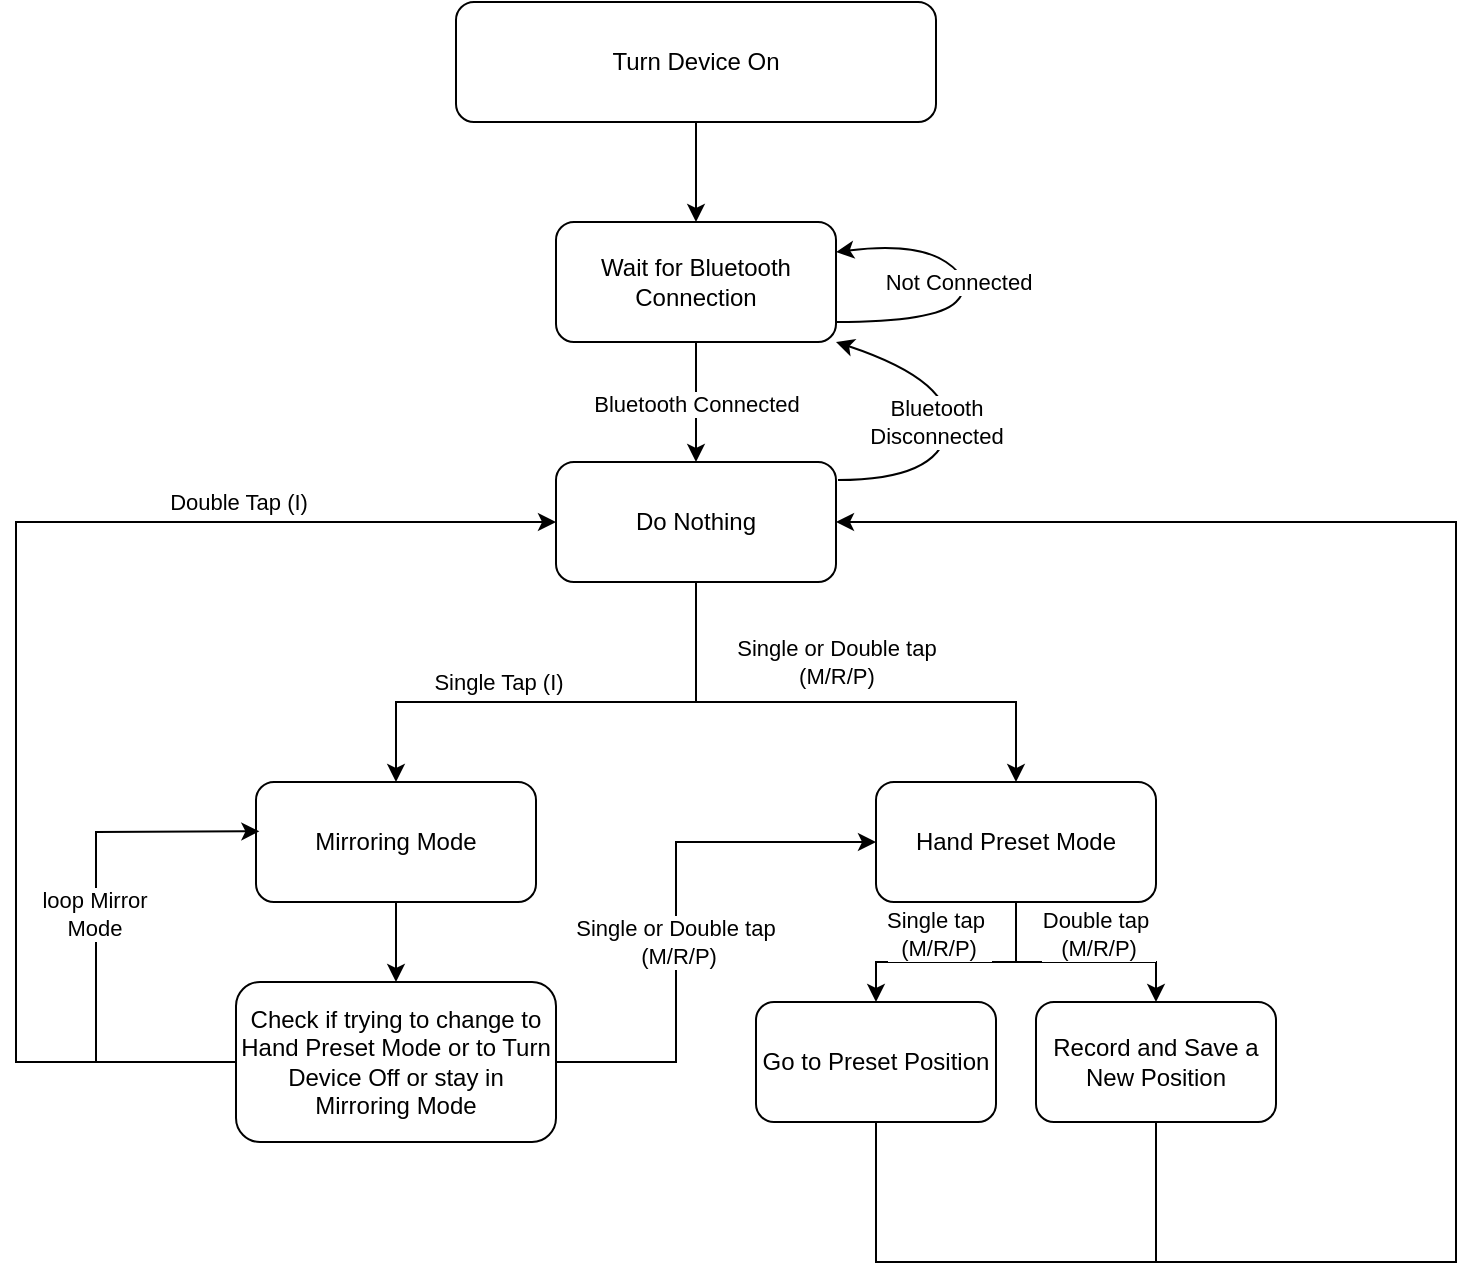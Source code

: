 <mxfile version="21.1.2" type="device">
  <diagram name="Page-1" id="pkLAPUCV8nbZUWdwTFHu">
    <mxGraphModel dx="791" dy="2620" grid="1" gridSize="10" guides="1" tooltips="1" connect="1" arrows="1" fold="1" page="1" pageScale="1" pageWidth="850" pageHeight="1100" math="0" shadow="0">
      <root>
        <mxCell id="0" />
        <mxCell id="1" parent="0" />
        <mxCell id="j-Q63R2a3pPhYPF7xZJ9-1" value="Turn Device On" style="rounded=1;whiteSpace=wrap;html=1;" parent="1" vertex="1">
          <mxGeometry x="300" y="-1190" width="240" height="60" as="geometry" />
        </mxCell>
        <mxCell id="j-Q63R2a3pPhYPF7xZJ9-2" value="" style="endArrow=classic;html=1;rounded=0;exitX=0.5;exitY=1;exitDx=0;exitDy=0;" parent="1" source="Ti_LUZ4ulphIWhXmHdEP-3" edge="1">
          <mxGeometry width="50" height="50" relative="1" as="geometry">
            <mxPoint x="400" y="-1040" as="sourcePoint" />
            <mxPoint x="420" y="-960" as="targetPoint" />
          </mxGeometry>
        </mxCell>
        <mxCell id="Ti_LUZ4ulphIWhXmHdEP-6" value="Bluetooth Connected" style="edgeLabel;html=1;align=center;verticalAlign=middle;resizable=0;points=[];" vertex="1" connectable="0" parent="j-Q63R2a3pPhYPF7xZJ9-2">
          <mxGeometry x="-0.421" y="1" relative="1" as="geometry">
            <mxPoint x="-1" y="13" as="offset" />
          </mxGeometry>
        </mxCell>
        <mxCell id="j-Q63R2a3pPhYPF7xZJ9-3" value="Do Nothing" style="rounded=1;whiteSpace=wrap;html=1;" parent="1" vertex="1">
          <mxGeometry x="350" y="-960" width="140" height="60" as="geometry" />
        </mxCell>
        <mxCell id="j-Q63R2a3pPhYPF7xZJ9-4" value="" style="endArrow=classic;html=1;rounded=0;exitX=0.5;exitY=1;exitDx=0;exitDy=0;entryX=0.5;entryY=0;entryDx=0;entryDy=0;" parent="1" source="j-Q63R2a3pPhYPF7xZJ9-3" target="j-Q63R2a3pPhYPF7xZJ9-5" edge="1">
          <mxGeometry width="50" height="50" relative="1" as="geometry">
            <mxPoint x="420" y="-920" as="sourcePoint" />
            <mxPoint x="420" y="-830" as="targetPoint" />
            <Array as="points">
              <mxPoint x="420" y="-840" />
              <mxPoint x="270" y="-840" />
            </Array>
          </mxGeometry>
        </mxCell>
        <mxCell id="Ti_LUZ4ulphIWhXmHdEP-11" value="Single Tap (I)" style="edgeLabel;html=1;align=center;verticalAlign=middle;resizable=0;points=[];" vertex="1" connectable="0" parent="j-Q63R2a3pPhYPF7xZJ9-4">
          <mxGeometry x="0.428" y="1" relative="1" as="geometry">
            <mxPoint x="19" y="-11" as="offset" />
          </mxGeometry>
        </mxCell>
        <mxCell id="j-Q63R2a3pPhYPF7xZJ9-5" value="Mirroring Mode" style="rounded=1;whiteSpace=wrap;html=1;" parent="1" vertex="1">
          <mxGeometry x="200" y="-800" width="140" height="60" as="geometry" />
        </mxCell>
        <mxCell id="j-Q63R2a3pPhYPF7xZJ9-6" value="Hand Preset Mode" style="rounded=1;whiteSpace=wrap;html=1;" parent="1" vertex="1">
          <mxGeometry x="510" y="-800" width="140" height="60" as="geometry" />
        </mxCell>
        <mxCell id="j-Q63R2a3pPhYPF7xZJ9-7" value="" style="endArrow=classic;html=1;rounded=0;entryX=0.5;entryY=0;entryDx=0;entryDy=0;" parent="1" target="j-Q63R2a3pPhYPF7xZJ9-6" edge="1">
          <mxGeometry width="50" height="50" relative="1" as="geometry">
            <mxPoint x="420" y="-840" as="sourcePoint" />
            <mxPoint x="470" y="-890" as="targetPoint" />
            <Array as="points">
              <mxPoint x="580" y="-840" />
            </Array>
          </mxGeometry>
        </mxCell>
        <mxCell id="j-Q63R2a3pPhYPF7xZJ9-11" value="" style="endArrow=classic;html=1;rounded=0;exitX=0.5;exitY=1;exitDx=0;exitDy=0;" parent="1" source="j-Q63R2a3pPhYPF7xZJ9-5" target="j-Q63R2a3pPhYPF7xZJ9-12" edge="1">
          <mxGeometry width="50" height="50" relative="1" as="geometry">
            <mxPoint x="420" y="-670" as="sourcePoint" />
            <mxPoint x="270" y="-700" as="targetPoint" />
          </mxGeometry>
        </mxCell>
        <mxCell id="j-Q63R2a3pPhYPF7xZJ9-12" value="Check if trying to change to Hand Preset Mode or to Turn Device Off or stay in Mirroring Mode" style="rounded=1;whiteSpace=wrap;html=1;" parent="1" vertex="1">
          <mxGeometry x="190" y="-700" width="160" height="80" as="geometry" />
        </mxCell>
        <mxCell id="j-Q63R2a3pPhYPF7xZJ9-13" value="" style="endArrow=classic;html=1;rounded=0;exitX=0;exitY=0.5;exitDx=0;exitDy=0;entryX=0.012;entryY=0.411;entryDx=0;entryDy=0;entryPerimeter=0;" parent="1" source="j-Q63R2a3pPhYPF7xZJ9-12" target="j-Q63R2a3pPhYPF7xZJ9-5" edge="1">
          <mxGeometry width="50" height="50" relative="1" as="geometry">
            <mxPoint x="360" y="-730" as="sourcePoint" />
            <mxPoint x="410" y="-780" as="targetPoint" />
            <Array as="points">
              <mxPoint x="120" y="-660" />
              <mxPoint x="120" y="-775" />
            </Array>
          </mxGeometry>
        </mxCell>
        <mxCell id="Ti_LUZ4ulphIWhXmHdEP-2" value="loop Mirror&lt;br&gt;Mode" style="edgeLabel;html=1;align=center;verticalAlign=middle;resizable=0;points=[];" vertex="1" connectable="0" parent="j-Q63R2a3pPhYPF7xZJ9-13">
          <mxGeometry x="0.083" y="1" relative="1" as="geometry">
            <mxPoint as="offset" />
          </mxGeometry>
        </mxCell>
        <mxCell id="j-Q63R2a3pPhYPF7xZJ9-14" value="" style="endArrow=classic;html=1;rounded=0;entryX=0;entryY=0.5;entryDx=0;entryDy=0;" parent="1" target="j-Q63R2a3pPhYPF7xZJ9-3" edge="1">
          <mxGeometry width="50" height="50" relative="1" as="geometry">
            <mxPoint x="120" y="-660" as="sourcePoint" />
            <mxPoint x="410" y="-780" as="targetPoint" />
            <Array as="points">
              <mxPoint x="80" y="-660" />
              <mxPoint x="80" y="-930" />
            </Array>
          </mxGeometry>
        </mxCell>
        <mxCell id="Ti_LUZ4ulphIWhXmHdEP-12" value="Double Tap (I)" style="edgeLabel;html=1;align=center;verticalAlign=middle;resizable=0;points=[];" vertex="1" connectable="0" parent="j-Q63R2a3pPhYPF7xZJ9-14">
          <mxGeometry x="0.44" y="-2" relative="1" as="geometry">
            <mxPoint x="3" y="-12" as="offset" />
          </mxGeometry>
        </mxCell>
        <mxCell id="j-Q63R2a3pPhYPF7xZJ9-15" value="" style="endArrow=classic;html=1;rounded=0;exitX=1;exitY=0.5;exitDx=0;exitDy=0;entryX=0;entryY=0.5;entryDx=0;entryDy=0;" parent="1" source="j-Q63R2a3pPhYPF7xZJ9-12" target="j-Q63R2a3pPhYPF7xZJ9-6" edge="1">
          <mxGeometry width="50" height="50" relative="1" as="geometry">
            <mxPoint x="420" y="-770" as="sourcePoint" />
            <mxPoint x="470" y="-820" as="targetPoint" />
            <Array as="points">
              <mxPoint x="410" y="-660" />
              <mxPoint x="410" y="-770" />
            </Array>
          </mxGeometry>
        </mxCell>
        <mxCell id="Ti_LUZ4ulphIWhXmHdEP-13" value="Single or Double tap&amp;nbsp;&lt;br&gt;(M/R/P)" style="edgeLabel;html=1;align=center;verticalAlign=middle;resizable=0;points=[];" vertex="1" connectable="0" parent="j-Q63R2a3pPhYPF7xZJ9-15">
          <mxGeometry x="-0.863" y="2" relative="1" as="geometry">
            <mxPoint x="42" y="-58" as="offset" />
          </mxGeometry>
        </mxCell>
        <mxCell id="j-Q63R2a3pPhYPF7xZJ9-16" value="Record and Save a New Position" style="rounded=1;whiteSpace=wrap;html=1;" parent="1" vertex="1">
          <mxGeometry x="590" y="-690" width="120" height="60" as="geometry" />
        </mxCell>
        <mxCell id="j-Q63R2a3pPhYPF7xZJ9-17" value="Go to Preset Position" style="rounded=1;whiteSpace=wrap;html=1;" parent="1" vertex="1">
          <mxGeometry x="450" y="-690" width="120" height="60" as="geometry" />
        </mxCell>
        <mxCell id="j-Q63R2a3pPhYPF7xZJ9-18" value="" style="endArrow=classic;html=1;rounded=0;exitX=0.5;exitY=1;exitDx=0;exitDy=0;entryX=0.5;entryY=0;entryDx=0;entryDy=0;" parent="1" source="j-Q63R2a3pPhYPF7xZJ9-6" target="j-Q63R2a3pPhYPF7xZJ9-17" edge="1">
          <mxGeometry width="50" height="50" relative="1" as="geometry">
            <mxPoint x="420" y="-700" as="sourcePoint" />
            <mxPoint x="470" y="-750" as="targetPoint" />
            <Array as="points">
              <mxPoint x="580" y="-710" />
              <mxPoint x="510" y="-710" />
            </Array>
          </mxGeometry>
        </mxCell>
        <mxCell id="j-Q63R2a3pPhYPF7xZJ9-20" value="" style="endArrow=classic;html=1;rounded=0;entryX=0.5;entryY=0;entryDx=0;entryDy=0;" parent="1" target="j-Q63R2a3pPhYPF7xZJ9-16" edge="1">
          <mxGeometry width="50" height="50" relative="1" as="geometry">
            <mxPoint x="580" y="-710" as="sourcePoint" />
            <mxPoint x="470" y="-750" as="targetPoint" />
            <Array as="points">
              <mxPoint x="650" y="-710" />
            </Array>
          </mxGeometry>
        </mxCell>
        <mxCell id="j-Q63R2a3pPhYPF7xZJ9-21" value="" style="endArrow=classic;html=1;rounded=0;entryX=1;entryY=0.5;entryDx=0;entryDy=0;" parent="1" target="j-Q63R2a3pPhYPF7xZJ9-3" edge="1">
          <mxGeometry width="50" height="50" relative="1" as="geometry">
            <mxPoint x="510" y="-630" as="sourcePoint" />
            <mxPoint x="560" y="-680" as="targetPoint" />
            <Array as="points">
              <mxPoint x="510" y="-560" />
              <mxPoint x="800" y="-560" />
              <mxPoint x="800" y="-930" />
            </Array>
          </mxGeometry>
        </mxCell>
        <mxCell id="j-Q63R2a3pPhYPF7xZJ9-23" value="" style="endArrow=none;html=1;rounded=0;entryX=0.5;entryY=1;entryDx=0;entryDy=0;" parent="1" target="j-Q63R2a3pPhYPF7xZJ9-16" edge="1">
          <mxGeometry width="50" height="50" relative="1" as="geometry">
            <mxPoint x="650" y="-560" as="sourcePoint" />
            <mxPoint x="470" y="-750" as="targetPoint" />
          </mxGeometry>
        </mxCell>
        <mxCell id="Ti_LUZ4ulphIWhXmHdEP-5" value="" style="endArrow=classic;html=1;rounded=0;exitX=0.5;exitY=1;exitDx=0;exitDy=0;" edge="1" parent="1" source="j-Q63R2a3pPhYPF7xZJ9-1" target="Ti_LUZ4ulphIWhXmHdEP-3">
          <mxGeometry width="50" height="50" relative="1" as="geometry">
            <mxPoint x="420" y="-1130" as="sourcePoint" />
            <mxPoint x="420" y="-960" as="targetPoint" />
          </mxGeometry>
        </mxCell>
        <mxCell id="Ti_LUZ4ulphIWhXmHdEP-3" value="Wait for Bluetooth Connection" style="rounded=1;whiteSpace=wrap;html=1;" vertex="1" parent="1">
          <mxGeometry x="350" y="-1080" width="140" height="60" as="geometry" />
        </mxCell>
        <mxCell id="Ti_LUZ4ulphIWhXmHdEP-7" value="" style="curved=1;endArrow=classic;html=1;rounded=0;entryX=1;entryY=0.25;entryDx=0;entryDy=0;" edge="1" parent="1" target="Ti_LUZ4ulphIWhXmHdEP-3">
          <mxGeometry width="50" height="50" relative="1" as="geometry">
            <mxPoint x="490" y="-1030" as="sourcePoint" />
            <mxPoint x="540" y="-1080" as="targetPoint" />
            <Array as="points">
              <mxPoint x="540" y="-1030" />
              <mxPoint x="560" y="-1050" />
              <mxPoint x="530" y="-1070" />
            </Array>
          </mxGeometry>
        </mxCell>
        <mxCell id="Ti_LUZ4ulphIWhXmHdEP-8" value="Not Connected" style="edgeLabel;html=1;align=center;verticalAlign=middle;resizable=0;points=[];" vertex="1" connectable="0" parent="Ti_LUZ4ulphIWhXmHdEP-7">
          <mxGeometry x="-0.516" y="4" relative="1" as="geometry">
            <mxPoint x="23" y="-16" as="offset" />
          </mxGeometry>
        </mxCell>
        <mxCell id="Ti_LUZ4ulphIWhXmHdEP-9" value="" style="curved=1;endArrow=classic;html=1;rounded=0;entryX=1;entryY=1;entryDx=0;entryDy=0;" edge="1" parent="1" target="Ti_LUZ4ulphIWhXmHdEP-3">
          <mxGeometry width="50" height="50" relative="1" as="geometry">
            <mxPoint x="491" y="-951" as="sourcePoint" />
            <mxPoint x="541" y="-1001" as="targetPoint" />
            <Array as="points">
              <mxPoint x="541" y="-951" />
              <mxPoint x="550" y="-1000" />
            </Array>
          </mxGeometry>
        </mxCell>
        <mxCell id="Ti_LUZ4ulphIWhXmHdEP-10" value="Bluetooth &lt;br&gt;Disconnected" style="edgeLabel;html=1;align=center;verticalAlign=middle;resizable=0;points=[];" vertex="1" connectable="0" parent="Ti_LUZ4ulphIWhXmHdEP-9">
          <mxGeometry x="-0.204" y="-2" relative="1" as="geometry">
            <mxPoint x="-6" y="-15" as="offset" />
          </mxGeometry>
        </mxCell>
        <mxCell id="Ti_LUZ4ulphIWhXmHdEP-14" value="Single or Double tap&lt;br&gt;(M/R/P)" style="edgeLabel;html=1;align=center;verticalAlign=middle;resizable=0;points=[];" vertex="1" connectable="0" parent="1">
          <mxGeometry x="490" y="-860" as="geometry" />
        </mxCell>
        <mxCell id="Ti_LUZ4ulphIWhXmHdEP-15" value="Single tap&amp;nbsp;&lt;br&gt;(M/R/P)" style="edgeLabel;html=1;align=center;verticalAlign=middle;resizable=0;points=[];" vertex="1" connectable="0" parent="1">
          <mxGeometry x="540" y="-730" as="geometry">
            <mxPoint x="1" y="6" as="offset" />
          </mxGeometry>
        </mxCell>
        <mxCell id="Ti_LUZ4ulphIWhXmHdEP-16" value="Double tap&amp;nbsp;&lt;br&gt;(M/R/P)" style="edgeLabel;html=1;align=center;verticalAlign=middle;resizable=0;points=[];" vertex="1" connectable="0" parent="1">
          <mxGeometry x="620" y="-730" as="geometry">
            <mxPoint x="1" y="6" as="offset" />
          </mxGeometry>
        </mxCell>
      </root>
    </mxGraphModel>
  </diagram>
</mxfile>

